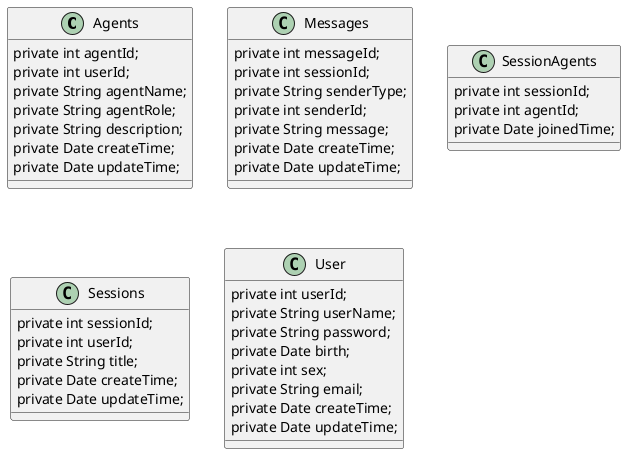 @startuml
class Agents {
    private int agentId;
    private int userId;
    private String agentName;
    private String agentRole;
    private String description;
    private Date createTime;
    private Date updateTime;
}

class Messages {
    private int messageId;
    private int sessionId;
    private String senderType;
    private int senderId;
    private String message;
    private Date createTime;
    private Date updateTime;
}

class SessionAgents {
    private int sessionId;
    private int agentId;
    private Date joinedTime;
}

class Sessions {
    private int sessionId;
    private int userId;
    private String title;
    private Date createTime;
    private Date updateTime;
}

class User {
    private int userId;
    private String userName;
    private String password;
    private Date birth;
    private int sex;
    private String email;
    private Date createTime;
    private Date updateTime;
}
@enduml